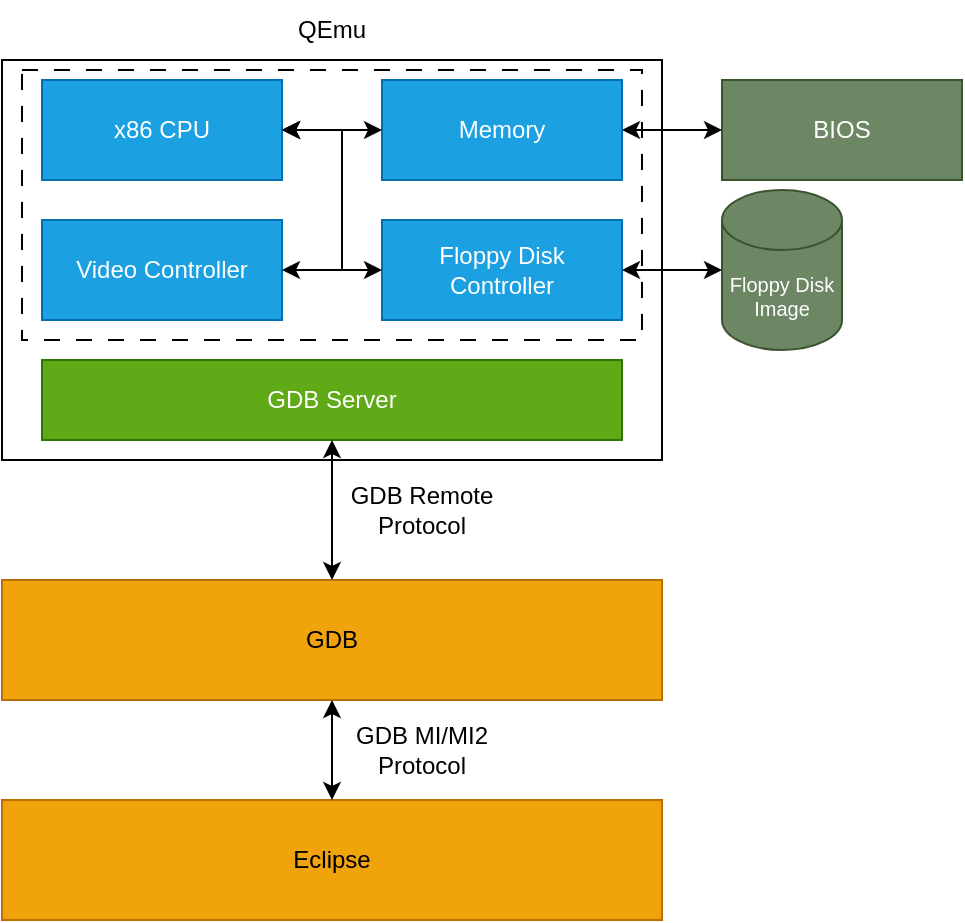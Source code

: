 <mxfile version="28.0.7">
  <diagram name="Page-1" id="OuiBJUTMiWkTsSL8u1MY">
    <mxGraphModel dx="703" dy="607" grid="1" gridSize="10" guides="1" tooltips="1" connect="1" arrows="1" fold="1" page="1" pageScale="1" pageWidth="850" pageHeight="1100" math="0" shadow="0">
      <root>
        <mxCell id="0" />
        <mxCell id="1" parent="0" />
        <mxCell id="ZVDFZyuQ5c420S0wrFD2-2" value="" style="rounded=0;whiteSpace=wrap;html=1;" vertex="1" parent="1">
          <mxGeometry x="110" y="280" width="330" height="200" as="geometry" />
        </mxCell>
        <mxCell id="ZVDFZyuQ5c420S0wrFD2-3" value="QEmu" style="text;strokeColor=none;align=center;fillColor=none;html=1;verticalAlign=middle;whiteSpace=wrap;rounded=0;" vertex="1" parent="1">
          <mxGeometry x="245" y="250" width="60" height="30" as="geometry" />
        </mxCell>
        <mxCell id="ZVDFZyuQ5c420S0wrFD2-14" value="" style="rounded=0;whiteSpace=wrap;html=1;dashed=1;dashPattern=8 8;" vertex="1" parent="1">
          <mxGeometry x="120" y="285" width="310" height="135" as="geometry" />
        </mxCell>
        <mxCell id="ZVDFZyuQ5c420S0wrFD2-4" value="x86 CPU" style="rounded=0;whiteSpace=wrap;html=1;fillColor=#1ba1e2;fontColor=#ffffff;strokeColor=#006EAF;" vertex="1" parent="1">
          <mxGeometry x="130" y="290" width="120" height="50" as="geometry" />
        </mxCell>
        <mxCell id="ZVDFZyuQ5c420S0wrFD2-5" value="BIOS" style="rounded=0;whiteSpace=wrap;html=1;fillColor=#6d8764;fontColor=#ffffff;strokeColor=#3A5431;" vertex="1" parent="1">
          <mxGeometry x="470" y="290" width="120" height="50" as="geometry" />
        </mxCell>
        <mxCell id="ZVDFZyuQ5c420S0wrFD2-6" value="Memory" style="rounded=0;whiteSpace=wrap;html=1;fillColor=#1ba1e2;fontColor=#ffffff;strokeColor=#006EAF;" vertex="1" parent="1">
          <mxGeometry x="300" y="290" width="120" height="50" as="geometry" />
        </mxCell>
        <mxCell id="ZVDFZyuQ5c420S0wrFD2-7" value="Floppy Disk Controller" style="rounded=0;whiteSpace=wrap;html=1;fillColor=#1ba1e2;fontColor=#ffffff;strokeColor=#006EAF;" vertex="1" parent="1">
          <mxGeometry x="300" y="360" width="120" height="50" as="geometry" />
        </mxCell>
        <mxCell id="ZVDFZyuQ5c420S0wrFD2-8" value="Floppy Disk Image" style="shape=cylinder3;whiteSpace=wrap;html=1;boundedLbl=1;backgroundOutline=1;size=15;fontSize=10;fillColor=#6d8764;fontColor=#ffffff;strokeColor=#3A5431;" vertex="1" parent="1">
          <mxGeometry x="470" y="345" width="60" height="80" as="geometry" />
        </mxCell>
        <mxCell id="ZVDFZyuQ5c420S0wrFD2-9" value="Video Controller" style="rounded=0;whiteSpace=wrap;html=1;fillColor=#1ba1e2;fontColor=#ffffff;strokeColor=#006EAF;" vertex="1" parent="1">
          <mxGeometry x="130" y="360" width="120" height="50" as="geometry" />
        </mxCell>
        <mxCell id="ZVDFZyuQ5c420S0wrFD2-10" value="GDB Server" style="rounded=0;whiteSpace=wrap;html=1;fillColor=#60a917;fontColor=#ffffff;strokeColor=#2D7600;" vertex="1" parent="1">
          <mxGeometry x="130" y="430" width="290" height="40" as="geometry" />
        </mxCell>
        <mxCell id="ZVDFZyuQ5c420S0wrFD2-11" value="" style="endArrow=classic;startArrow=classic;html=1;rounded=0;exitX=1;exitY=0.5;exitDx=0;exitDy=0;entryX=0;entryY=0.5;entryDx=0;entryDy=0;" edge="1" parent="1" source="ZVDFZyuQ5c420S0wrFD2-4" target="ZVDFZyuQ5c420S0wrFD2-6">
          <mxGeometry width="50" height="50" relative="1" as="geometry">
            <mxPoint x="250" y="400" as="sourcePoint" />
            <mxPoint x="300" y="350" as="targetPoint" />
          </mxGeometry>
        </mxCell>
        <mxCell id="ZVDFZyuQ5c420S0wrFD2-12" value="" style="endArrow=classic;startArrow=classic;html=1;rounded=0;exitX=1;exitY=0.5;exitDx=0;exitDy=0;entryX=0;entryY=0.5;entryDx=0;entryDy=0;" edge="1" parent="1" source="ZVDFZyuQ5c420S0wrFD2-4" target="ZVDFZyuQ5c420S0wrFD2-7">
          <mxGeometry width="50" height="50" relative="1" as="geometry">
            <mxPoint x="250" y="400" as="sourcePoint" />
            <mxPoint x="300" y="350" as="targetPoint" />
            <Array as="points">
              <mxPoint x="280" y="315" />
              <mxPoint x="280" y="385" />
            </Array>
          </mxGeometry>
        </mxCell>
        <mxCell id="ZVDFZyuQ5c420S0wrFD2-13" value="" style="endArrow=classic;startArrow=classic;html=1;rounded=0;exitX=1;exitY=0.5;exitDx=0;exitDy=0;entryX=1;entryY=0.5;entryDx=0;entryDy=0;" edge="1" parent="1" source="ZVDFZyuQ5c420S0wrFD2-4" target="ZVDFZyuQ5c420S0wrFD2-9">
          <mxGeometry width="50" height="50" relative="1" as="geometry">
            <mxPoint x="255" y="310" as="sourcePoint" />
            <mxPoint x="305" y="380" as="targetPoint" />
            <Array as="points">
              <mxPoint x="280" y="315" />
              <mxPoint x="280" y="385" />
            </Array>
          </mxGeometry>
        </mxCell>
        <mxCell id="ZVDFZyuQ5c420S0wrFD2-21" value="" style="endArrow=classic;startArrow=classic;html=1;rounded=0;entryX=1;entryY=0.5;entryDx=0;entryDy=0;exitX=0;exitY=0.5;exitDx=0;exitDy=0;" edge="1" parent="1" source="ZVDFZyuQ5c420S0wrFD2-5" target="ZVDFZyuQ5c420S0wrFD2-6">
          <mxGeometry width="50" height="50" relative="1" as="geometry">
            <mxPoint x="250" y="400" as="sourcePoint" />
            <mxPoint x="300" y="350" as="targetPoint" />
          </mxGeometry>
        </mxCell>
        <mxCell id="ZVDFZyuQ5c420S0wrFD2-22" value="" style="endArrow=classic;startArrow=classic;html=1;rounded=0;entryX=0;entryY=0.5;entryDx=0;entryDy=0;entryPerimeter=0;exitX=1;exitY=0.5;exitDx=0;exitDy=0;" edge="1" parent="1" source="ZVDFZyuQ5c420S0wrFD2-7" target="ZVDFZyuQ5c420S0wrFD2-8">
          <mxGeometry width="50" height="50" relative="1" as="geometry">
            <mxPoint x="250" y="400" as="sourcePoint" />
            <mxPoint x="300" y="350" as="targetPoint" />
          </mxGeometry>
        </mxCell>
        <mxCell id="ZVDFZyuQ5c420S0wrFD2-23" value="GDB" style="rounded=0;whiteSpace=wrap;html=1;fillColor=#f0a30a;fontColor=#000000;strokeColor=#BD7000;" vertex="1" parent="1">
          <mxGeometry x="110" y="540" width="330" height="60" as="geometry" />
        </mxCell>
        <mxCell id="ZVDFZyuQ5c420S0wrFD2-24" value="Eclipse" style="rounded=0;whiteSpace=wrap;html=1;fillColor=#f0a30a;fontColor=#000000;strokeColor=#BD7000;" vertex="1" parent="1">
          <mxGeometry x="110" y="650" width="330" height="60" as="geometry" />
        </mxCell>
        <mxCell id="ZVDFZyuQ5c420S0wrFD2-25" value="" style="endArrow=classic;startArrow=classic;html=1;rounded=0;entryX=0.5;entryY=1;entryDx=0;entryDy=0;exitX=0.5;exitY=0;exitDx=0;exitDy=0;" edge="1" parent="1" source="ZVDFZyuQ5c420S0wrFD2-23" target="ZVDFZyuQ5c420S0wrFD2-10">
          <mxGeometry width="50" height="50" relative="1" as="geometry">
            <mxPoint x="320" y="490" as="sourcePoint" />
            <mxPoint x="370" y="440" as="targetPoint" />
          </mxGeometry>
        </mxCell>
        <mxCell id="ZVDFZyuQ5c420S0wrFD2-26" value="GDB Remote Protocol" style="text;strokeColor=none;align=center;fillColor=none;html=1;verticalAlign=middle;whiteSpace=wrap;rounded=0;" vertex="1" parent="1">
          <mxGeometry x="270" y="490" width="100" height="30" as="geometry" />
        </mxCell>
        <mxCell id="ZVDFZyuQ5c420S0wrFD2-27" value="" style="endArrow=classic;startArrow=classic;html=1;rounded=0;entryX=0.5;entryY=1;entryDx=0;entryDy=0;exitX=0.5;exitY=0;exitDx=0;exitDy=0;" edge="1" parent="1" source="ZVDFZyuQ5c420S0wrFD2-24" target="ZVDFZyuQ5c420S0wrFD2-23">
          <mxGeometry width="50" height="50" relative="1" as="geometry">
            <mxPoint x="320" y="540" as="sourcePoint" />
            <mxPoint x="370" y="490" as="targetPoint" />
          </mxGeometry>
        </mxCell>
        <mxCell id="ZVDFZyuQ5c420S0wrFD2-28" value="GDB MI/MI2 Protocol" style="text;strokeColor=none;align=center;fillColor=none;html=1;verticalAlign=middle;whiteSpace=wrap;rounded=0;" vertex="1" parent="1">
          <mxGeometry x="270" y="610" width="100" height="30" as="geometry" />
        </mxCell>
      </root>
    </mxGraphModel>
  </diagram>
</mxfile>
